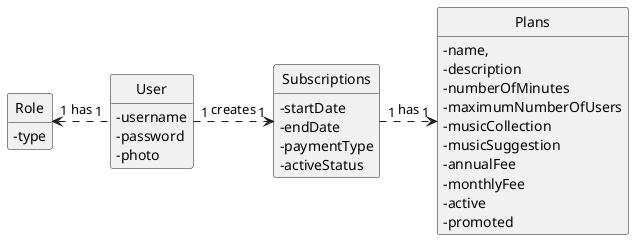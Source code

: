 @startuml

skinparam classAttributeIconSize 0
hide circle
hide methods

class User{
    -username
    -password
    -photo
}

class Subscriptions {
    -startDate
    -endDate
    -paymentType
    -activeStatus
}

class Plans{
    -name,
       - description
        - numberOfMinutes
        -maximumNumberOfUsers
        -musicCollection
         -musicSuggestion
         -annualFee
         -monthlyFee
         -active
         -promoted
}

class Role{
    -type
}


Role "1" <.right. "1" User: has
User "1" .right.> "1" Subscriptions: creates
Subscriptions "1" .right.> "1" Plans: has
@enduml
